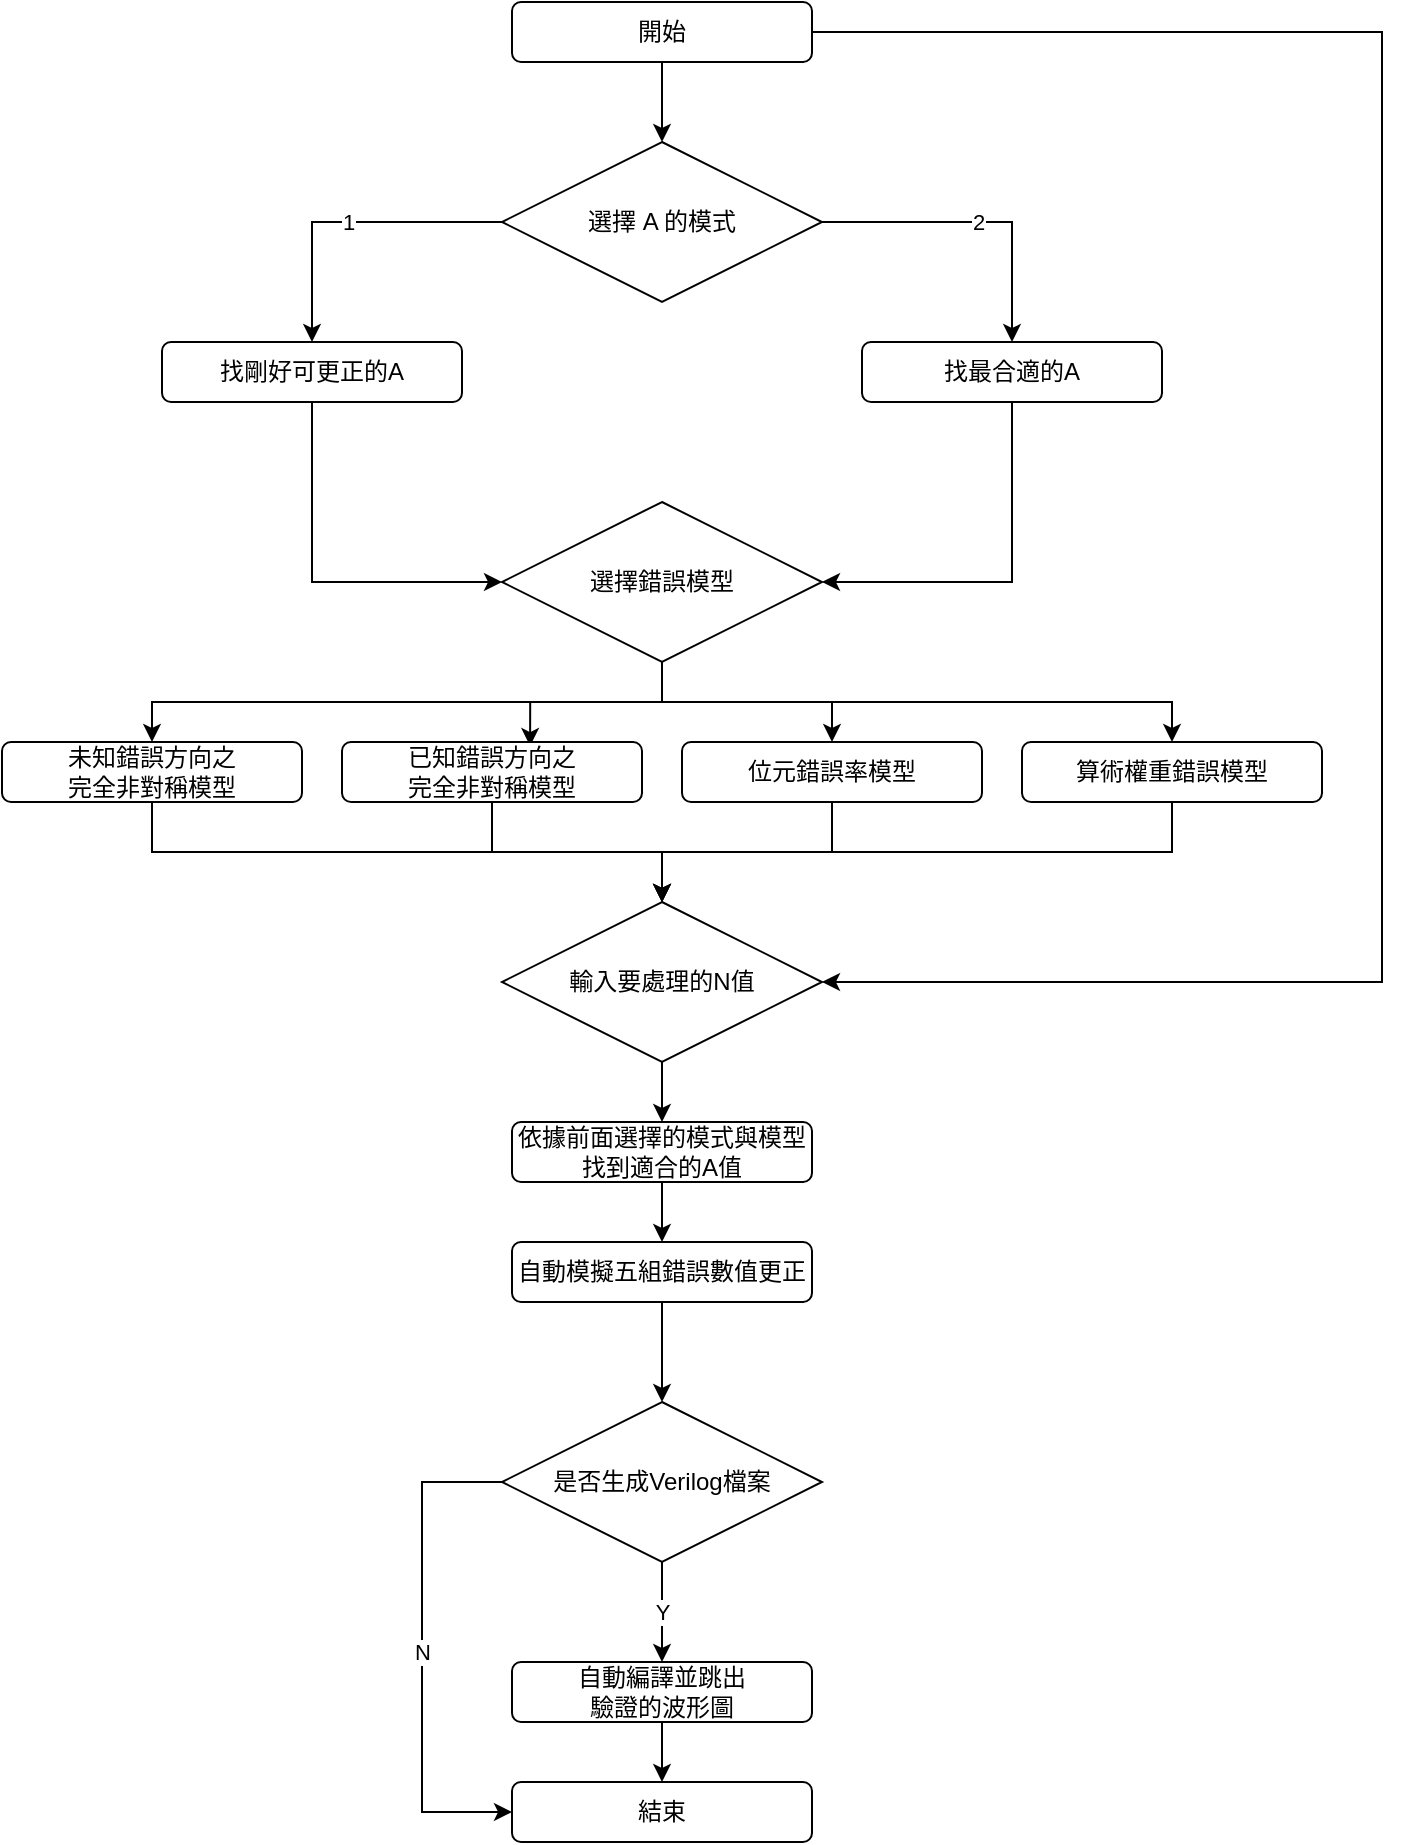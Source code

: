 <mxfile version="20.0.1" type="github"><diagram id="YQIUypYm04I0wP2NLphj" name="Page-1"><mxGraphModel dx="868" dy="450" grid="1" gridSize="10" guides="1" tooltips="1" connect="1" arrows="1" fold="1" page="1" pageScale="1" pageWidth="827" pageHeight="1169" math="0" shadow="0"><root><mxCell id="0"/><mxCell id="1" parent="0"/><mxCell id="ShXkvrWsRH9c2CeauC2s-4" value="" style="edgeStyle=orthogonalEdgeStyle;rounded=0;orthogonalLoop=1;jettySize=auto;html=1;" edge="1" parent="1" source="ShXkvrWsRH9c2CeauC2s-2" target="ShXkvrWsRH9c2CeauC2s-3"><mxGeometry relative="1" as="geometry"/></mxCell><mxCell id="ShXkvrWsRH9c2CeauC2s-33" style="edgeStyle=orthogonalEdgeStyle;rounded=0;orthogonalLoop=1;jettySize=auto;html=1;entryX=1;entryY=0.5;entryDx=0;entryDy=0;" edge="1" parent="1" source="ShXkvrWsRH9c2CeauC2s-2" target="ShXkvrWsRH9c2CeauC2s-24"><mxGeometry relative="1" as="geometry"><Array as="points"><mxPoint x="720" y="55"/><mxPoint x="720" y="530"/></Array></mxGeometry></mxCell><mxCell id="ShXkvrWsRH9c2CeauC2s-2" value="開始" style="rounded=1;whiteSpace=wrap;html=1;" vertex="1" parent="1"><mxGeometry x="285" y="40" width="150" height="30" as="geometry"/></mxCell><mxCell id="ShXkvrWsRH9c2CeauC2s-8" value="1" style="edgeStyle=orthogonalEdgeStyle;rounded=0;orthogonalLoop=1;jettySize=auto;html=1;entryX=0.5;entryY=0;entryDx=0;entryDy=0;" edge="1" parent="1" source="ShXkvrWsRH9c2CeauC2s-3" target="ShXkvrWsRH9c2CeauC2s-6"><mxGeometry relative="1" as="geometry"/></mxCell><mxCell id="ShXkvrWsRH9c2CeauC2s-9" value="2" style="edgeStyle=orthogonalEdgeStyle;rounded=0;orthogonalLoop=1;jettySize=auto;html=1;" edge="1" parent="1" source="ShXkvrWsRH9c2CeauC2s-3" target="ShXkvrWsRH9c2CeauC2s-7"><mxGeometry relative="1" as="geometry"/></mxCell><mxCell id="ShXkvrWsRH9c2CeauC2s-3" value="選擇 A 的模式" style="rhombus;whiteSpace=wrap;html=1;" vertex="1" parent="1"><mxGeometry x="280" y="110" width="160" height="80" as="geometry"/></mxCell><mxCell id="ShXkvrWsRH9c2CeauC2s-13" style="edgeStyle=orthogonalEdgeStyle;rounded=0;orthogonalLoop=1;jettySize=auto;html=1;exitX=0.5;exitY=1;exitDx=0;exitDy=0;entryX=0;entryY=0.5;entryDx=0;entryDy=0;" edge="1" parent="1" source="ShXkvrWsRH9c2CeauC2s-6" target="ShXkvrWsRH9c2CeauC2s-10"><mxGeometry relative="1" as="geometry"/></mxCell><mxCell id="ShXkvrWsRH9c2CeauC2s-6" value="找剛好可更正的A" style="rounded=1;whiteSpace=wrap;html=1;" vertex="1" parent="1"><mxGeometry x="110" y="210" width="150" height="30" as="geometry"/></mxCell><mxCell id="ShXkvrWsRH9c2CeauC2s-12" style="edgeStyle=orthogonalEdgeStyle;rounded=0;orthogonalLoop=1;jettySize=auto;html=1;exitX=0.5;exitY=1;exitDx=0;exitDy=0;entryX=1;entryY=0.5;entryDx=0;entryDy=0;" edge="1" parent="1" source="ShXkvrWsRH9c2CeauC2s-7" target="ShXkvrWsRH9c2CeauC2s-10"><mxGeometry relative="1" as="geometry"/></mxCell><mxCell id="ShXkvrWsRH9c2CeauC2s-7" value="找最合適的A" style="rounded=1;whiteSpace=wrap;html=1;" vertex="1" parent="1"><mxGeometry x="460" y="210" width="150" height="30" as="geometry"/></mxCell><mxCell id="ShXkvrWsRH9c2CeauC2s-18" style="edgeStyle=orthogonalEdgeStyle;rounded=0;orthogonalLoop=1;jettySize=auto;html=1;exitX=0.5;exitY=1;exitDx=0;exitDy=0;" edge="1" parent="1" source="ShXkvrWsRH9c2CeauC2s-10" target="ShXkvrWsRH9c2CeauC2s-14"><mxGeometry relative="1" as="geometry"/></mxCell><mxCell id="ShXkvrWsRH9c2CeauC2s-19" style="edgeStyle=orthogonalEdgeStyle;rounded=0;orthogonalLoop=1;jettySize=auto;html=1;entryX=0.5;entryY=0;entryDx=0;entryDy=0;" edge="1" parent="1" source="ShXkvrWsRH9c2CeauC2s-10" target="ShXkvrWsRH9c2CeauC2s-16"><mxGeometry relative="1" as="geometry"/></mxCell><mxCell id="ShXkvrWsRH9c2CeauC2s-20" style="edgeStyle=orthogonalEdgeStyle;rounded=0;orthogonalLoop=1;jettySize=auto;html=1;exitX=0.5;exitY=1;exitDx=0;exitDy=0;entryX=0.627;entryY=0.067;entryDx=0;entryDy=0;entryPerimeter=0;" edge="1" parent="1" source="ShXkvrWsRH9c2CeauC2s-10" target="ShXkvrWsRH9c2CeauC2s-15"><mxGeometry relative="1" as="geometry"/></mxCell><mxCell id="ShXkvrWsRH9c2CeauC2s-22" style="edgeStyle=orthogonalEdgeStyle;rounded=0;orthogonalLoop=1;jettySize=auto;html=1;exitX=0.5;exitY=1;exitDx=0;exitDy=0;" edge="1" parent="1" source="ShXkvrWsRH9c2CeauC2s-10" target="ShXkvrWsRH9c2CeauC2s-17"><mxGeometry relative="1" as="geometry"/></mxCell><mxCell id="ShXkvrWsRH9c2CeauC2s-10" value="選擇錯誤模型" style="rhombus;whiteSpace=wrap;html=1;" vertex="1" parent="1"><mxGeometry x="280" y="290" width="160" height="80" as="geometry"/></mxCell><mxCell id="ShXkvrWsRH9c2CeauC2s-25" style="edgeStyle=orthogonalEdgeStyle;rounded=0;orthogonalLoop=1;jettySize=auto;html=1;exitX=0.5;exitY=1;exitDx=0;exitDy=0;entryX=0.5;entryY=0;entryDx=0;entryDy=0;" edge="1" parent="1" source="ShXkvrWsRH9c2CeauC2s-14" target="ShXkvrWsRH9c2CeauC2s-24"><mxGeometry relative="1" as="geometry"/></mxCell><mxCell id="ShXkvrWsRH9c2CeauC2s-14" value="未知錯誤方向之&lt;br&gt;完全非對稱模型" style="rounded=1;whiteSpace=wrap;html=1;" vertex="1" parent="1"><mxGeometry x="30" y="410" width="150" height="30" as="geometry"/></mxCell><mxCell id="ShXkvrWsRH9c2CeauC2s-26" style="edgeStyle=orthogonalEdgeStyle;rounded=0;orthogonalLoop=1;jettySize=auto;html=1;entryX=0.5;entryY=0;entryDx=0;entryDy=0;" edge="1" parent="1" source="ShXkvrWsRH9c2CeauC2s-15" target="ShXkvrWsRH9c2CeauC2s-24"><mxGeometry relative="1" as="geometry"/></mxCell><mxCell id="ShXkvrWsRH9c2CeauC2s-15" value="已知錯誤方向之&lt;br&gt;完全非對稱模型" style="rounded=1;whiteSpace=wrap;html=1;" vertex="1" parent="1"><mxGeometry x="200" y="410" width="150" height="30" as="geometry"/></mxCell><mxCell id="ShXkvrWsRH9c2CeauC2s-27" style="edgeStyle=orthogonalEdgeStyle;rounded=0;orthogonalLoop=1;jettySize=auto;html=1;entryX=0.5;entryY=0;entryDx=0;entryDy=0;" edge="1" parent="1" source="ShXkvrWsRH9c2CeauC2s-16" target="ShXkvrWsRH9c2CeauC2s-24"><mxGeometry relative="1" as="geometry"/></mxCell><mxCell id="ShXkvrWsRH9c2CeauC2s-16" value="位元錯誤率模型" style="rounded=1;whiteSpace=wrap;html=1;" vertex="1" parent="1"><mxGeometry x="370" y="410" width="150" height="30" as="geometry"/></mxCell><mxCell id="ShXkvrWsRH9c2CeauC2s-32" style="edgeStyle=orthogonalEdgeStyle;rounded=0;orthogonalLoop=1;jettySize=auto;html=1;exitX=0.5;exitY=1;exitDx=0;exitDy=0;" edge="1" parent="1" source="ShXkvrWsRH9c2CeauC2s-17" target="ShXkvrWsRH9c2CeauC2s-24"><mxGeometry relative="1" as="geometry"/></mxCell><mxCell id="ShXkvrWsRH9c2CeauC2s-17" value="算術權重錯誤模型" style="rounded=1;whiteSpace=wrap;html=1;" vertex="1" parent="1"><mxGeometry x="540" y="410" width="150" height="30" as="geometry"/></mxCell><mxCell id="ShXkvrWsRH9c2CeauC2s-36" style="edgeStyle=orthogonalEdgeStyle;rounded=0;orthogonalLoop=1;jettySize=auto;html=1;exitX=0.5;exitY=1;exitDx=0;exitDy=0;" edge="1" parent="1" source="ShXkvrWsRH9c2CeauC2s-24" target="ShXkvrWsRH9c2CeauC2s-35"><mxGeometry relative="1" as="geometry"/></mxCell><mxCell id="ShXkvrWsRH9c2CeauC2s-24" value="輸入要處理的N值" style="rhombus;whiteSpace=wrap;html=1;" vertex="1" parent="1"><mxGeometry x="280" y="490" width="160" height="80" as="geometry"/></mxCell><mxCell id="ShXkvrWsRH9c2CeauC2s-38" style="edgeStyle=orthogonalEdgeStyle;rounded=0;orthogonalLoop=1;jettySize=auto;html=1;exitX=0.5;exitY=1;exitDx=0;exitDy=0;" edge="1" parent="1" source="ShXkvrWsRH9c2CeauC2s-35" target="ShXkvrWsRH9c2CeauC2s-37"><mxGeometry relative="1" as="geometry"/></mxCell><mxCell id="ShXkvrWsRH9c2CeauC2s-35" value="依據前面選擇的模式與模型找到適合的A值" style="rounded=1;whiteSpace=wrap;html=1;" vertex="1" parent="1"><mxGeometry x="285" y="600" width="150" height="30" as="geometry"/></mxCell><mxCell id="ShXkvrWsRH9c2CeauC2s-40" style="edgeStyle=orthogonalEdgeStyle;rounded=0;orthogonalLoop=1;jettySize=auto;html=1;entryX=0.5;entryY=0;entryDx=0;entryDy=0;" edge="1" parent="1" source="ShXkvrWsRH9c2CeauC2s-37" target="ShXkvrWsRH9c2CeauC2s-39"><mxGeometry relative="1" as="geometry"/></mxCell><mxCell id="ShXkvrWsRH9c2CeauC2s-37" value="自動模擬五組錯誤數值更正" style="rounded=1;whiteSpace=wrap;html=1;" vertex="1" parent="1"><mxGeometry x="285" y="660" width="150" height="30" as="geometry"/></mxCell><mxCell id="ShXkvrWsRH9c2CeauC2s-42" value="Y" style="edgeStyle=orthogonalEdgeStyle;rounded=0;orthogonalLoop=1;jettySize=auto;html=1;entryX=0.5;entryY=0;entryDx=0;entryDy=0;" edge="1" parent="1" source="ShXkvrWsRH9c2CeauC2s-39" target="ShXkvrWsRH9c2CeauC2s-41"><mxGeometry relative="1" as="geometry"/></mxCell><mxCell id="ShXkvrWsRH9c2CeauC2s-45" value="N" style="edgeStyle=orthogonalEdgeStyle;rounded=0;orthogonalLoop=1;jettySize=auto;html=1;entryX=0;entryY=0.5;entryDx=0;entryDy=0;" edge="1" parent="1" source="ShXkvrWsRH9c2CeauC2s-39" target="ShXkvrWsRH9c2CeauC2s-43"><mxGeometry relative="1" as="geometry"><Array as="points"><mxPoint x="240" y="780"/><mxPoint x="240" y="945"/></Array></mxGeometry></mxCell><mxCell id="ShXkvrWsRH9c2CeauC2s-39" value="是否生成Verilog檔案" style="rhombus;whiteSpace=wrap;html=1;" vertex="1" parent="1"><mxGeometry x="280" y="740" width="160" height="80" as="geometry"/></mxCell><mxCell id="ShXkvrWsRH9c2CeauC2s-44" style="edgeStyle=orthogonalEdgeStyle;rounded=0;orthogonalLoop=1;jettySize=auto;html=1;entryX=0.5;entryY=0;entryDx=0;entryDy=0;" edge="1" parent="1" source="ShXkvrWsRH9c2CeauC2s-41" target="ShXkvrWsRH9c2CeauC2s-43"><mxGeometry relative="1" as="geometry"/></mxCell><mxCell id="ShXkvrWsRH9c2CeauC2s-41" value="自動編譯並跳出&lt;br&gt;驗證的波形圖" style="rounded=1;whiteSpace=wrap;html=1;" vertex="1" parent="1"><mxGeometry x="285" y="870" width="150" height="30" as="geometry"/></mxCell><mxCell id="ShXkvrWsRH9c2CeauC2s-43" value="結束" style="rounded=1;whiteSpace=wrap;html=1;" vertex="1" parent="1"><mxGeometry x="285" y="930" width="150" height="30" as="geometry"/></mxCell></root></mxGraphModel></diagram></mxfile>